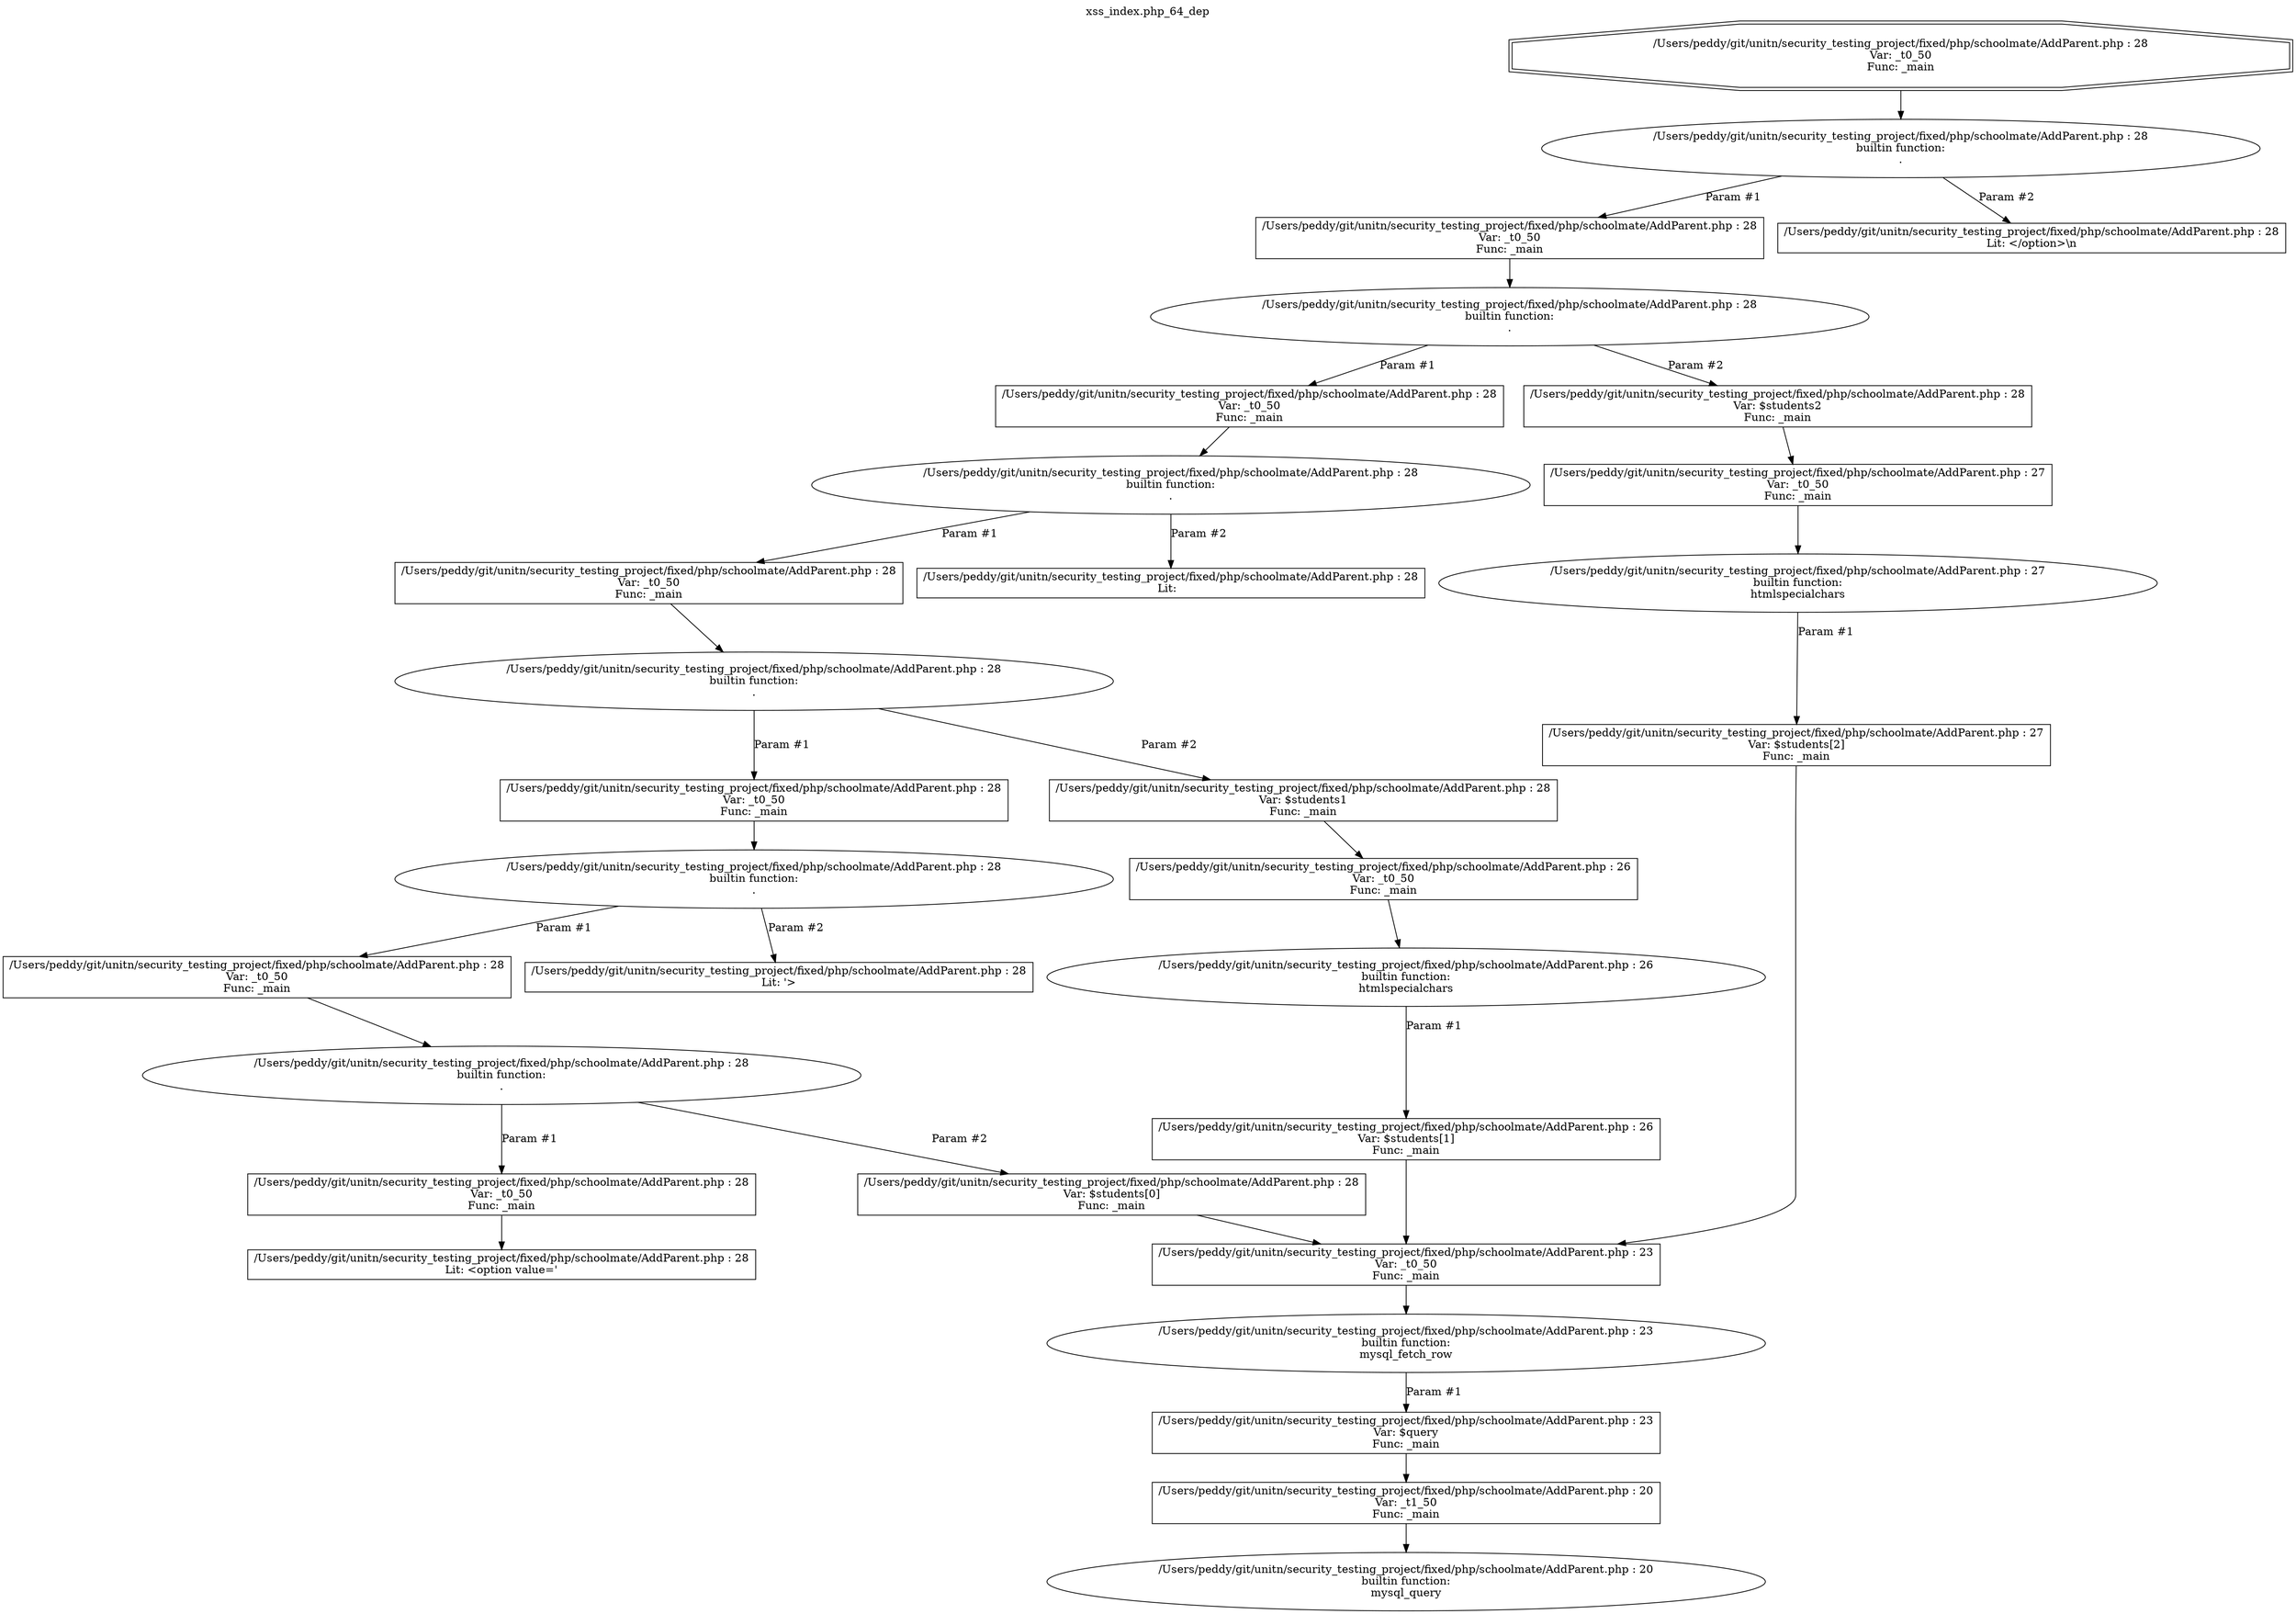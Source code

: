 digraph cfg {
  label="xss_index.php_64_dep";
  labelloc=t;
  n1 [shape=doubleoctagon, label="/Users/peddy/git/unitn/security_testing_project/fixed/php/schoolmate/AddParent.php : 28\nVar: _t0_50\nFunc: _main\n"];
  n2 [shape=ellipse, label="/Users/peddy/git/unitn/security_testing_project/fixed/php/schoolmate/AddParent.php : 28\nbuiltin function:\n.\n"];
  n3 [shape=box, label="/Users/peddy/git/unitn/security_testing_project/fixed/php/schoolmate/AddParent.php : 28\nVar: _t0_50\nFunc: _main\n"];
  n4 [shape=ellipse, label="/Users/peddy/git/unitn/security_testing_project/fixed/php/schoolmate/AddParent.php : 28\nbuiltin function:\n.\n"];
  n5 [shape=box, label="/Users/peddy/git/unitn/security_testing_project/fixed/php/schoolmate/AddParent.php : 28\nVar: _t0_50\nFunc: _main\n"];
  n6 [shape=ellipse, label="/Users/peddy/git/unitn/security_testing_project/fixed/php/schoolmate/AddParent.php : 28\nbuiltin function:\n.\n"];
  n7 [shape=box, label="/Users/peddy/git/unitn/security_testing_project/fixed/php/schoolmate/AddParent.php : 28\nVar: _t0_50\nFunc: _main\n"];
  n8 [shape=ellipse, label="/Users/peddy/git/unitn/security_testing_project/fixed/php/schoolmate/AddParent.php : 28\nbuiltin function:\n.\n"];
  n9 [shape=box, label="/Users/peddy/git/unitn/security_testing_project/fixed/php/schoolmate/AddParent.php : 28\nVar: _t0_50\nFunc: _main\n"];
  n10 [shape=ellipse, label="/Users/peddy/git/unitn/security_testing_project/fixed/php/schoolmate/AddParent.php : 28\nbuiltin function:\n.\n"];
  n11 [shape=box, label="/Users/peddy/git/unitn/security_testing_project/fixed/php/schoolmate/AddParent.php : 28\nVar: _t0_50\nFunc: _main\n"];
  n12 [shape=ellipse, label="/Users/peddy/git/unitn/security_testing_project/fixed/php/schoolmate/AddParent.php : 28\nbuiltin function:\n.\n"];
  n13 [shape=box, label="/Users/peddy/git/unitn/security_testing_project/fixed/php/schoolmate/AddParent.php : 28\nVar: _t0_50\nFunc: _main\n"];
  n14 [shape=box, label="/Users/peddy/git/unitn/security_testing_project/fixed/php/schoolmate/AddParent.php : 28\nLit: <option value='\n"];
  n15 [shape=box, label="/Users/peddy/git/unitn/security_testing_project/fixed/php/schoolmate/AddParent.php : 28\nVar: $students[0]\nFunc: _main\n"];
  n16 [shape=box, label="/Users/peddy/git/unitn/security_testing_project/fixed/php/schoolmate/AddParent.php : 23\nVar: _t0_50\nFunc: _main\n"];
  n17 [shape=ellipse, label="/Users/peddy/git/unitn/security_testing_project/fixed/php/schoolmate/AddParent.php : 23\nbuiltin function:\nmysql_fetch_row\n"];
  n18 [shape=box, label="/Users/peddy/git/unitn/security_testing_project/fixed/php/schoolmate/AddParent.php : 23\nVar: $query\nFunc: _main\n"];
  n19 [shape=box, label="/Users/peddy/git/unitn/security_testing_project/fixed/php/schoolmate/AddParent.php : 20\nVar: _t1_50\nFunc: _main\n"];
  n20 [shape=ellipse, label="/Users/peddy/git/unitn/security_testing_project/fixed/php/schoolmate/AddParent.php : 20\nbuiltin function:\nmysql_query\n"];
  n21 [shape=box, label="/Users/peddy/git/unitn/security_testing_project/fixed/php/schoolmate/AddParent.php : 28\nLit: '>\n"];
  n22 [shape=box, label="/Users/peddy/git/unitn/security_testing_project/fixed/php/schoolmate/AddParent.php : 28\nVar: $students1\nFunc: _main\n"];
  n23 [shape=box, label="/Users/peddy/git/unitn/security_testing_project/fixed/php/schoolmate/AddParent.php : 26\nVar: _t0_50\nFunc: _main\n"];
  n24 [shape=ellipse, label="/Users/peddy/git/unitn/security_testing_project/fixed/php/schoolmate/AddParent.php : 26\nbuiltin function:\nhtmlspecialchars\n"];
  n25 [shape=box, label="/Users/peddy/git/unitn/security_testing_project/fixed/php/schoolmate/AddParent.php : 26\nVar: $students[1]\nFunc: _main\n"];
  n26 [shape=box, label="/Users/peddy/git/unitn/security_testing_project/fixed/php/schoolmate/AddParent.php : 28\nLit:  \n"];
  n27 [shape=box, label="/Users/peddy/git/unitn/security_testing_project/fixed/php/schoolmate/AddParent.php : 28\nVar: $students2\nFunc: _main\n"];
  n28 [shape=box, label="/Users/peddy/git/unitn/security_testing_project/fixed/php/schoolmate/AddParent.php : 27\nVar: _t0_50\nFunc: _main\n"];
  n29 [shape=ellipse, label="/Users/peddy/git/unitn/security_testing_project/fixed/php/schoolmate/AddParent.php : 27\nbuiltin function:\nhtmlspecialchars\n"];
  n30 [shape=box, label="/Users/peddy/git/unitn/security_testing_project/fixed/php/schoolmate/AddParent.php : 27\nVar: $students[2]\nFunc: _main\n"];
  n31 [shape=box, label="/Users/peddy/git/unitn/security_testing_project/fixed/php/schoolmate/AddParent.php : 28\nLit: </option>\\n\n"];
  n1 -> n2;
  n3 -> n4;
  n5 -> n6;
  n7 -> n8;
  n9 -> n10;
  n11 -> n12;
  n13 -> n14;
  n12 -> n13[label="Param #1"];
  n12 -> n15[label="Param #2"];
  n16 -> n17;
  n19 -> n20;
  n18 -> n19;
  n17 -> n18[label="Param #1"];
  n15 -> n16;
  n10 -> n11[label="Param #1"];
  n10 -> n21[label="Param #2"];
  n8 -> n9[label="Param #1"];
  n8 -> n22[label="Param #2"];
  n23 -> n24;
  n25 -> n16;
  n24 -> n25[label="Param #1"];
  n22 -> n23;
  n6 -> n7[label="Param #1"];
  n6 -> n26[label="Param #2"];
  n4 -> n5[label="Param #1"];
  n4 -> n27[label="Param #2"];
  n28 -> n29;
  n30 -> n16;
  n29 -> n30[label="Param #1"];
  n27 -> n28;
  n2 -> n3[label="Param #1"];
  n2 -> n31[label="Param #2"];
}
